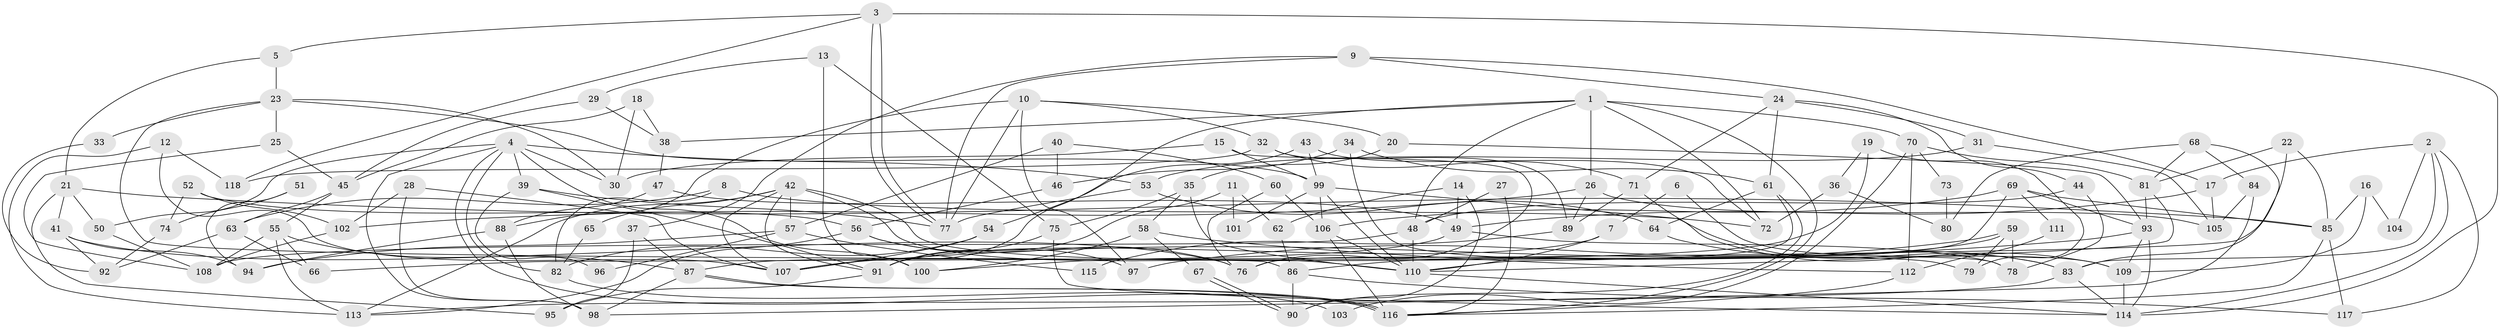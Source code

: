 // Generated by graph-tools (version 1.1) at 2025/11/02/27/25 16:11:22]
// undirected, 118 vertices, 236 edges
graph export_dot {
graph [start="1"]
  node [color=gray90,style=filled];
  1;
  2;
  3;
  4;
  5;
  6;
  7;
  8;
  9;
  10;
  11;
  12;
  13;
  14;
  15;
  16;
  17;
  18;
  19;
  20;
  21;
  22;
  23;
  24;
  25;
  26;
  27;
  28;
  29;
  30;
  31;
  32;
  33;
  34;
  35;
  36;
  37;
  38;
  39;
  40;
  41;
  42;
  43;
  44;
  45;
  46;
  47;
  48;
  49;
  50;
  51;
  52;
  53;
  54;
  55;
  56;
  57;
  58;
  59;
  60;
  61;
  62;
  63;
  64;
  65;
  66;
  67;
  68;
  69;
  70;
  71;
  72;
  73;
  74;
  75;
  76;
  77;
  78;
  79;
  80;
  81;
  82;
  83;
  84;
  85;
  86;
  87;
  88;
  89;
  90;
  91;
  92;
  93;
  94;
  95;
  96;
  97;
  98;
  99;
  100;
  101;
  102;
  103;
  104;
  105;
  106;
  107;
  108;
  109;
  110;
  111;
  112;
  113;
  114;
  115;
  116;
  117;
  118;
  1 -- 116;
  1 -- 107;
  1 -- 26;
  1 -- 38;
  1 -- 48;
  1 -- 70;
  1 -- 72;
  2 -- 114;
  2 -- 17;
  2 -- 83;
  2 -- 104;
  2 -- 117;
  3 -- 77;
  3 -- 77;
  3 -- 5;
  3 -- 114;
  3 -- 118;
  4 -- 116;
  4 -- 30;
  4 -- 39;
  4 -- 50;
  4 -- 53;
  4 -- 82;
  4 -- 98;
  4 -- 100;
  5 -- 23;
  5 -- 21;
  6 -- 7;
  6 -- 109;
  7 -- 91;
  7 -- 110;
  8 -- 82;
  8 -- 63;
  8 -- 72;
  9 -- 77;
  9 -- 24;
  9 -- 17;
  9 -- 37;
  10 -- 77;
  10 -- 32;
  10 -- 20;
  10 -- 88;
  10 -- 97;
  11 -- 62;
  11 -- 91;
  11 -- 101;
  12 -- 113;
  12 -- 107;
  12 -- 118;
  13 -- 29;
  13 -- 75;
  13 -- 100;
  14 -- 90;
  14 -- 49;
  14 -- 62;
  15 -- 30;
  15 -- 76;
  15 -- 99;
  16 -- 109;
  16 -- 85;
  16 -- 104;
  17 -- 49;
  17 -- 105;
  18 -- 45;
  18 -- 38;
  18 -- 30;
  19 -- 87;
  19 -- 79;
  19 -- 36;
  20 -- 35;
  20 -- 93;
  21 -- 95;
  21 -- 85;
  21 -- 41;
  21 -- 50;
  22 -- 85;
  22 -- 81;
  22 -- 66;
  23 -- 86;
  23 -- 99;
  23 -- 25;
  23 -- 30;
  23 -- 33;
  24 -- 71;
  24 -- 61;
  24 -- 31;
  24 -- 44;
  25 -- 108;
  25 -- 45;
  26 -- 105;
  26 -- 89;
  26 -- 102;
  27 -- 48;
  27 -- 116;
  28 -- 102;
  28 -- 98;
  28 -- 107;
  29 -- 38;
  29 -- 45;
  31 -- 53;
  31 -- 105;
  32 -- 118;
  32 -- 71;
  32 -- 89;
  33 -- 92;
  34 -- 78;
  34 -- 61;
  34 -- 46;
  35 -- 110;
  35 -- 58;
  35 -- 75;
  36 -- 72;
  36 -- 80;
  37 -- 87;
  37 -- 95;
  38 -- 47;
  39 -- 91;
  39 -- 77;
  39 -- 96;
  40 -- 46;
  40 -- 57;
  40 -- 60;
  41 -- 76;
  41 -- 92;
  41 -- 94;
  42 -- 110;
  42 -- 107;
  42 -- 57;
  42 -- 65;
  42 -- 79;
  42 -- 91;
  42 -- 113;
  43 -- 72;
  43 -- 99;
  43 -- 54;
  44 -- 48;
  44 -- 78;
  45 -- 55;
  45 -- 63;
  46 -- 56;
  47 -- 88;
  47 -- 49;
  48 -- 110;
  48 -- 108;
  49 -- 100;
  49 -- 78;
  50 -- 108;
  51 -- 94;
  51 -- 74;
  52 -- 56;
  52 -- 102;
  52 -- 74;
  53 -- 77;
  53 -- 64;
  54 -- 107;
  54 -- 82;
  55 -- 113;
  55 -- 108;
  55 -- 66;
  55 -- 87;
  56 -- 76;
  56 -- 113;
  56 -- 97;
  57 -- 94;
  57 -- 96;
  57 -- 115;
  58 -- 112;
  58 -- 100;
  58 -- 67;
  59 -- 86;
  59 -- 97;
  59 -- 78;
  59 -- 79;
  60 -- 106;
  60 -- 76;
  61 -- 64;
  61 -- 110;
  61 -- 90;
  62 -- 86;
  63 -- 66;
  63 -- 92;
  64 -- 83;
  65 -- 82;
  67 -- 90;
  67 -- 90;
  68 -- 83;
  68 -- 84;
  68 -- 80;
  68 -- 81;
  69 -- 93;
  69 -- 106;
  69 -- 76;
  69 -- 85;
  69 -- 111;
  70 -- 81;
  70 -- 73;
  70 -- 103;
  70 -- 112;
  71 -- 83;
  71 -- 89;
  73 -- 80;
  74 -- 92;
  75 -- 114;
  75 -- 91;
  81 -- 93;
  81 -- 110;
  82 -- 103;
  83 -- 114;
  83 -- 113;
  84 -- 105;
  84 -- 98;
  85 -- 116;
  85 -- 117;
  86 -- 90;
  86 -- 117;
  87 -- 116;
  87 -- 116;
  87 -- 98;
  88 -- 98;
  88 -- 94;
  89 -- 115;
  91 -- 95;
  93 -- 109;
  93 -- 107;
  93 -- 114;
  99 -- 110;
  99 -- 101;
  99 -- 106;
  99 -- 109;
  102 -- 108;
  106 -- 110;
  106 -- 116;
  109 -- 114;
  110 -- 114;
  111 -- 112;
  112 -- 116;
}
